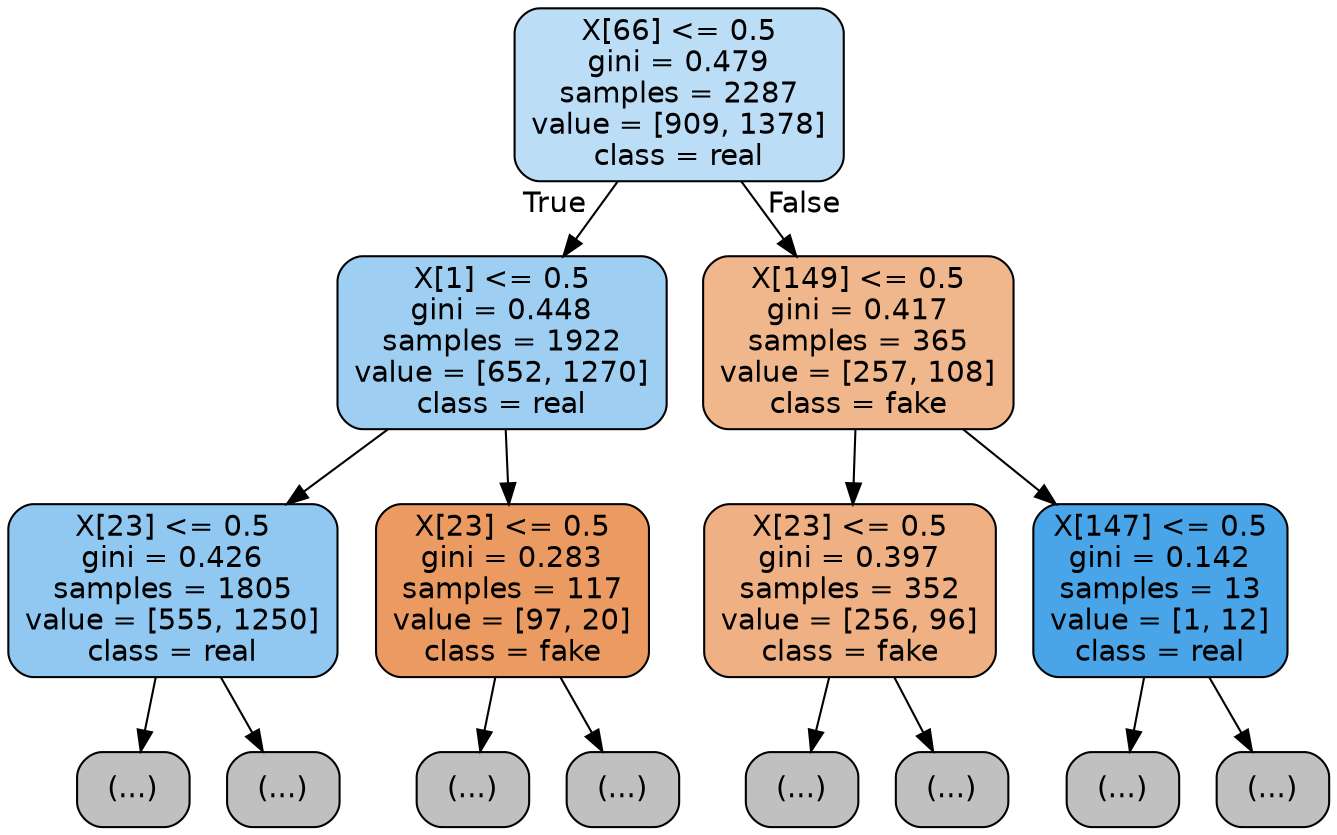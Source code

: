 digraph Tree {
node [shape=box, style="filled, rounded", color="black", fontname=helvetica] ;
edge [fontname=helvetica] ;
0 [label="X[66] <= 0.5\ngini = 0.479\nsamples = 2287\nvalue = [909, 1378]\nclass = real", fillcolor="#399de557"] ;
1 [label="X[1] <= 0.5\ngini = 0.448\nsamples = 1922\nvalue = [652, 1270]\nclass = real", fillcolor="#399de57c"] ;
0 -> 1 [labeldistance=2.5, labelangle=45, headlabel="True"] ;
2 [label="X[23] <= 0.5\ngini = 0.426\nsamples = 1805\nvalue = [555, 1250]\nclass = real", fillcolor="#399de58e"] ;
1 -> 2 ;
3 [label="(...)", fillcolor="#C0C0C0"] ;
2 -> 3 ;
444 [label="(...)", fillcolor="#C0C0C0"] ;
2 -> 444 ;
577 [label="X[23] <= 0.5\ngini = 0.283\nsamples = 117\nvalue = [97, 20]\nclass = fake", fillcolor="#e58139ca"] ;
1 -> 577 ;
578 [label="(...)", fillcolor="#C0C0C0"] ;
577 -> 578 ;
591 [label="(...)", fillcolor="#C0C0C0"] ;
577 -> 591 ;
612 [label="X[149] <= 0.5\ngini = 0.417\nsamples = 365\nvalue = [257, 108]\nclass = fake", fillcolor="#e5813994"] ;
0 -> 612 [labeldistance=2.5, labelangle=-45, headlabel="False"] ;
613 [label="X[23] <= 0.5\ngini = 0.397\nsamples = 352\nvalue = [256, 96]\nclass = fake", fillcolor="#e581399f"] ;
612 -> 613 ;
614 [label="(...)", fillcolor="#C0C0C0"] ;
613 -> 614 ;
717 [label="(...)", fillcolor="#C0C0C0"] ;
613 -> 717 ;
762 [label="X[147] <= 0.5\ngini = 0.142\nsamples = 13\nvalue = [1, 12]\nclass = real", fillcolor="#399de5ea"] ;
612 -> 762 ;
763 [label="(...)", fillcolor="#C0C0C0"] ;
762 -> 763 ;
764 [label="(...)", fillcolor="#C0C0C0"] ;
762 -> 764 ;
}